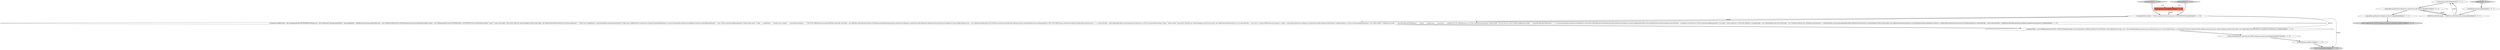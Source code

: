 digraph {
3 [style = filled, label = "createContents['1', '0', '0']", fillcolor = lightgray, shape = diamond image = "AAA0AAABBB1BBB"];
11 [style = filled, label = "saveSettings(profile)@@@6@@@['0', '0', '1']", fillcolor = white, shape = ellipse image = "AAA0AAABBB3BBB"];
6 [style = filled, label = "final Composite parent@@@2@@@['1', '1', '0']", fillcolor = tomato, shape = box image = "AAA0AAABBB1BBB"];
7 [style = filled, label = "performDefaults()@@@105@@@['1', '1', '0']", fillcolor = white, shape = ellipse image = "AAA0AAABBB1BBB"];
0 [style = filled, label = "{Composite profilesGroup = new Composite(divider,SWT.BORDER)GridLayout gl = new GridLayout(1,false)gl.marginWidth = 0gl.marginHeight = 0profilesGroup.setLayout(gl)GridData gd = new GridData(GridData.FILL_BOTH)profilesGroup.setLayoutData(gd){ToolBar toolbar = new ToolBar(profilesGroup,SWT.HORIZONTAL | SWT.RIGHT)UIUtils.createToolItem(toolbar,\"Create\",\"Create new profile\",UIIcon.ROW_ADD,new SelectionAdapter(){@Override public void widgetSelected(SelectionEvent e){String profileName = \"\"while (true) {profileName = EnterNameDialog.chooseName(getShell(),\"Profile name\",profileName)if (CommonUtils.isEmptyTrimmed(profileName)) {return}if (projectMeta.getDataSourceRegistry().getNetworkProfile(profileName) != null) {UIUtils.showMessageBox(getShell(),\"Wrong profile name\",\"Profile '\" + profileName + \"' already exist in project '\" + projectMeta.getName() + \"'\",SWT.ICON_ERROR)continue}break}DBWNetworkProfile newProfile = new DBWNetworkProfile()newProfile.setProfileName(profileName)projectMeta.getDataSourceRegistry().updateNetworkProfile(newProfile)projectMeta.getDataSourceRegistry().flushConfig()TableItem item = new TableItem(profilesTable,SWT.NONE)item.setText(newProfile.getProfileName())item.setImage(DBeaverIcons.getImage(DBIcon.TYPE_DOCUMENT))item.setData(newProfile)if (profilesTable.getItemCount() == 1) {selectedProfile = newProfileprofilesTable.select(0)updateControlsState()}}})UIUtils.createToolItem(toolbar,\"Delete\",\"Delete profile\",UIIcon.ROW_DELETE,new SelectionAdapter(){@Override public void widgetSelected(SelectionEvent e){if (selectedProfile != null) {List<? extends DBPDataSourceContainer> usedBy = projectMeta.getDataSourceRegistry().getDataSourcesByProfile(selectedProfile)if (!usedBy.isEmpty()) {UIUtils.showMessageBox(getShell(),\"Can't delete profile\",\"Configuration profile '\" + selectedProfile.getProfileName() + \"' used by \" + usedBy.size() + \" connections:\" + usedBy,SWT.ICON_ERROR)return}if (!UIUtils.confirmAction(getShell(),\"Delete profile\",\"Are you sure you want to delete configuration profile '\" + selectedProfile.getProfileName() + \"'?\")) {return}projectMeta.getDataSourceRegistry().removeNetworkProfile(selectedProfile)projectMeta.getDataSourceRegistry().flushConfig()profilesTable.remove(profilesTable.getSelectionIndex())selectedProfile = nullupdateControlsState()}{UIUtils.showMessageBox(getShell(),\"No profile\",\"Select profile first\",SWT.ICON_ERROR)}}})}profilesTable = new Table(profilesGroup,SWT.SINGLE)gd = new GridData(GridData.FILL_BOTH)gd.minimumWidth = 150profilesTable.setLayoutData(gd)profilesTable.addSelectionListener(new SelectionAdapter(){@Override public void widgetSelected(SelectionEvent e){saveHandlerSettings()TableItem(( selection = profilesTable.getSelection()if (ArrayUtils.isEmpty(selection)) {selectedProfile = null}{selectedProfile = (DBWNetworkProfile)selection(0(.getData()}updateControlsState()}})}@@@4@@@['1', '1', '0']", fillcolor = white, shape = ellipse image = "AAA0AAABBB1BBB"];
5 [style = filled, label = "CustomSashForm divider = UIUtils.createPartDivider(null,parent,SWT.HORIZONTAL)@@@3@@@['1', '1', '0']", fillcolor = white, shape = ellipse image = "AAA0AAABBB1BBB"];
9 [style = filled, label = "projectMeta.getDataSourceRegistry().updateNetworkProfile(profile)@@@7@@@['0', '0', '1']", fillcolor = white, shape = ellipse image = "AAA0AAABBB3BBB"];
8 [style = filled, label = "createContents['0', '1', '0']", fillcolor = lightgray, shape = diamond image = "AAA0AAABBB2BBB"];
14 [style = filled, label = "performOk['0', '0', '1']", fillcolor = lightgray, shape = diamond image = "AAA0AAABBB3BBB"];
15 [style = filled, label = "DBWNetworkProfile profile = (DBWNetworkProfile)item.getData()@@@5@@@['0', '0', '1']", fillcolor = white, shape = ellipse image = "AAA0AAABBB3BBB"];
1 [style = filled, label = "{handlersFolder = new TabFolder(divider,SWT.TOP | SWT.FLAT)handlersFolder.setLayoutData(new GridData(GridData.FILL_BOTH))for (NetworkHandlerDescriptor nhd : NetworkHandlerRegistry.getInstance().getDescriptors()){if (!nhd.hasObjectTypes()) {createHandlerTab(nhd)}}handlersFolder.addSelectionListener(new SelectionAdapter(){@Override public void widgetSelected(SelectionEvent e){updateControlsState()}})}@@@87@@@['1', '1', '0']", fillcolor = white, shape = ellipse image = "AAA0AAABBB1BBB"];
2 [style = filled, label = "return divider@@@106@@@['1', '1', '0']", fillcolor = lightgray, shape = ellipse image = "AAA0AAABBB1BBB"];
10 [style = filled, label = "projectMeta.getDataSourceRegistry().flushConfig()@@@9@@@['0', '0', '1']", fillcolor = white, shape = ellipse image = "AAA0AAABBB3BBB"];
4 [style = filled, label = "divider.setWeights(new int((((edu.fdu.CPPDG.tinypdg.pe.ExpressionInfo@bd4af)@@@102@@@['1', '1', '0']", fillcolor = white, shape = ellipse image = "AAA0AAABBB1BBB"];
12 [style = filled, label = "return super.edu.fdu.CPPDG.tinypdg.pe.ExpressionInfo@bd4e3@@@10@@@['0', '0', '1']", fillcolor = lightgray, shape = ellipse image = "AAA0AAABBB3BBB"];
13 [style = filled, label = "saveHandlerSettings()@@@3@@@['0', '0', '1']", fillcolor = white, shape = ellipse image = "AAA0AAABBB3BBB"];
5->2 [style = solid, label="divider"];
13->15 [style = bold, label=""];
4->7 [style = bold, label=""];
8->5 [style = bold, label=""];
15->11 [style = solid, label="profile"];
5->0 [style = solid, label="divider"];
8->6 [style = dotted, label="true"];
14->13 [style = bold, label=""];
9->15 [style = bold, label=""];
11->9 [style = bold, label=""];
3->5 [style = bold, label=""];
0->1 [style = bold, label=""];
10->12 [style = bold, label=""];
5->1 [style = solid, label="divider"];
5->0 [style = bold, label=""];
6->5 [style = solid, label="parent"];
15->9 [style = solid, label="profile"];
15->11 [style = bold, label=""];
3->6 [style = dotted, label="true"];
1->4 [style = bold, label=""];
9->10 [style = bold, label=""];
7->2 [style = bold, label=""];
}

